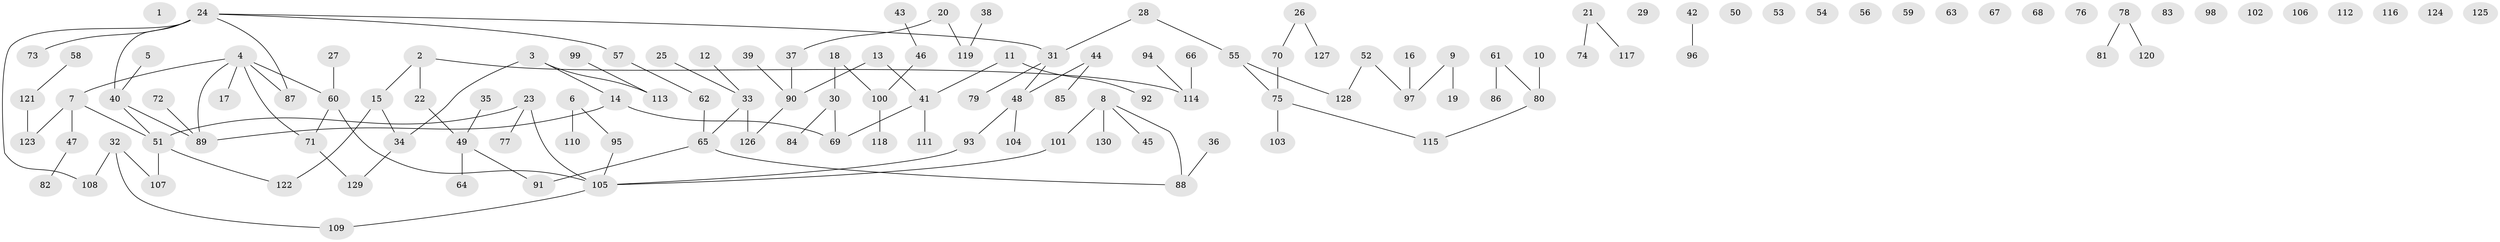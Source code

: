 // coarse degree distribution, {0: 0.2222222222222222, 3: 0.15555555555555556, 8: 0.011111111111111112, 2: 0.18888888888888888, 1: 0.3111111111111111, 4: 0.06666666666666667, 6: 0.022222222222222223, 5: 0.022222222222222223}
// Generated by graph-tools (version 1.1) at 2025/41/03/06/25 10:41:19]
// undirected, 130 vertices, 119 edges
graph export_dot {
graph [start="1"]
  node [color=gray90,style=filled];
  1;
  2;
  3;
  4;
  5;
  6;
  7;
  8;
  9;
  10;
  11;
  12;
  13;
  14;
  15;
  16;
  17;
  18;
  19;
  20;
  21;
  22;
  23;
  24;
  25;
  26;
  27;
  28;
  29;
  30;
  31;
  32;
  33;
  34;
  35;
  36;
  37;
  38;
  39;
  40;
  41;
  42;
  43;
  44;
  45;
  46;
  47;
  48;
  49;
  50;
  51;
  52;
  53;
  54;
  55;
  56;
  57;
  58;
  59;
  60;
  61;
  62;
  63;
  64;
  65;
  66;
  67;
  68;
  69;
  70;
  71;
  72;
  73;
  74;
  75;
  76;
  77;
  78;
  79;
  80;
  81;
  82;
  83;
  84;
  85;
  86;
  87;
  88;
  89;
  90;
  91;
  92;
  93;
  94;
  95;
  96;
  97;
  98;
  99;
  100;
  101;
  102;
  103;
  104;
  105;
  106;
  107;
  108;
  109;
  110;
  111;
  112;
  113;
  114;
  115;
  116;
  117;
  118;
  119;
  120;
  121;
  122;
  123;
  124;
  125;
  126;
  127;
  128;
  129;
  130;
  2 -- 15;
  2 -- 22;
  2 -- 114;
  3 -- 14;
  3 -- 34;
  3 -- 113;
  4 -- 7;
  4 -- 17;
  4 -- 60;
  4 -- 71;
  4 -- 87;
  4 -- 89;
  5 -- 40;
  6 -- 95;
  6 -- 110;
  7 -- 47;
  7 -- 51;
  7 -- 123;
  8 -- 45;
  8 -- 88;
  8 -- 101;
  8 -- 130;
  9 -- 19;
  9 -- 97;
  10 -- 80;
  11 -- 41;
  11 -- 92;
  12 -- 33;
  13 -- 41;
  13 -- 90;
  14 -- 69;
  14 -- 89;
  15 -- 34;
  15 -- 122;
  16 -- 97;
  18 -- 30;
  18 -- 100;
  20 -- 37;
  20 -- 119;
  21 -- 74;
  21 -- 117;
  22 -- 49;
  23 -- 51;
  23 -- 77;
  23 -- 105;
  24 -- 31;
  24 -- 40;
  24 -- 57;
  24 -- 73;
  24 -- 87;
  24 -- 108;
  25 -- 33;
  26 -- 70;
  26 -- 127;
  27 -- 60;
  28 -- 31;
  28 -- 55;
  30 -- 69;
  30 -- 84;
  31 -- 48;
  31 -- 79;
  32 -- 107;
  32 -- 108;
  32 -- 109;
  33 -- 65;
  33 -- 126;
  34 -- 129;
  35 -- 49;
  36 -- 88;
  37 -- 90;
  38 -- 119;
  39 -- 90;
  40 -- 51;
  40 -- 89;
  41 -- 69;
  41 -- 111;
  42 -- 96;
  43 -- 46;
  44 -- 48;
  44 -- 85;
  46 -- 100;
  47 -- 82;
  48 -- 93;
  48 -- 104;
  49 -- 64;
  49 -- 91;
  51 -- 107;
  51 -- 122;
  52 -- 97;
  52 -- 128;
  55 -- 75;
  55 -- 128;
  57 -- 62;
  58 -- 121;
  60 -- 71;
  60 -- 105;
  61 -- 80;
  61 -- 86;
  62 -- 65;
  65 -- 88;
  65 -- 91;
  66 -- 114;
  70 -- 75;
  71 -- 129;
  72 -- 89;
  75 -- 103;
  75 -- 115;
  78 -- 81;
  78 -- 120;
  80 -- 115;
  90 -- 126;
  93 -- 105;
  94 -- 114;
  95 -- 105;
  99 -- 113;
  100 -- 118;
  101 -- 105;
  105 -- 109;
  121 -- 123;
}
